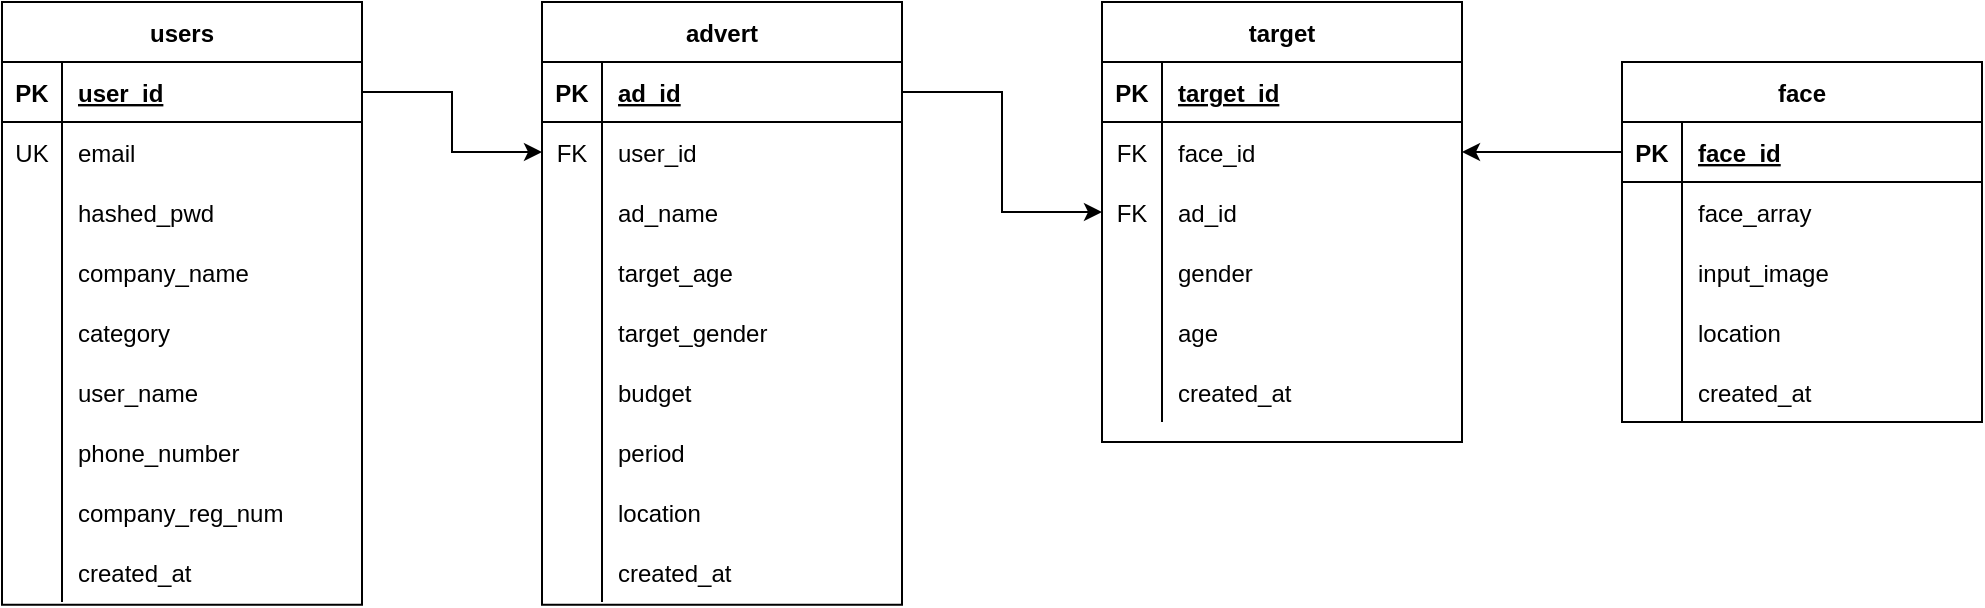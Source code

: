 <mxfile version="14.7.0" type="google"><diagram id="CZwCJWjIGZkeecl9-mj0" name="Page-1"><mxGraphModel dx="1038" dy="491" grid="1" gridSize="10" guides="1" tooltips="1" connect="1" arrows="1" fold="1" page="1" pageScale="1" pageWidth="827" pageHeight="1169" math="0" shadow="0"><root><mxCell id="0"/><mxCell id="1" parent="0"/><mxCell id="fXYCwW0xZUw60twpheFe-2" value="users" style="shape=table;startSize=30;container=1;collapsible=1;childLayout=tableLayout;fixedRows=1;rowLines=0;fontStyle=1;align=center;resizeLast=1;" parent="1" vertex="1"><mxGeometry x="30" y="100" width="180" height="301.43" as="geometry"/></mxCell><mxCell id="fXYCwW0xZUw60twpheFe-3" value="" style="shape=partialRectangle;collapsible=0;dropTarget=0;pointerEvents=0;fillColor=none;top=0;left=0;bottom=1;right=0;points=[[0,0.5],[1,0.5]];portConstraint=eastwest;" parent="fXYCwW0xZUw60twpheFe-2" vertex="1"><mxGeometry y="30" width="180" height="30" as="geometry"/></mxCell><mxCell id="fXYCwW0xZUw60twpheFe-4" value="PK" style="shape=partialRectangle;connectable=0;fillColor=none;top=0;left=0;bottom=0;right=0;fontStyle=1;overflow=hidden;" parent="fXYCwW0xZUw60twpheFe-3" vertex="1"><mxGeometry width="30" height="30" as="geometry"/></mxCell><mxCell id="fXYCwW0xZUw60twpheFe-5" value="user_id" style="shape=partialRectangle;connectable=0;fillColor=none;top=0;left=0;bottom=0;right=0;align=left;spacingLeft=6;fontStyle=5;overflow=hidden;" parent="fXYCwW0xZUw60twpheFe-3" vertex="1"><mxGeometry x="30" width="150" height="30" as="geometry"/></mxCell><mxCell id="fXYCwW0xZUw60twpheFe-6" value="" style="shape=partialRectangle;collapsible=0;dropTarget=0;pointerEvents=0;fillColor=none;top=0;left=0;bottom=0;right=0;points=[[0,0.5],[1,0.5]];portConstraint=eastwest;" parent="fXYCwW0xZUw60twpheFe-2" vertex="1"><mxGeometry y="60" width="180" height="30" as="geometry"/></mxCell><mxCell id="fXYCwW0xZUw60twpheFe-7" value="UK" style="shape=partialRectangle;connectable=0;fillColor=none;top=0;left=0;bottom=0;right=0;editable=1;overflow=hidden;" parent="fXYCwW0xZUw60twpheFe-6" vertex="1"><mxGeometry width="30" height="30" as="geometry"/></mxCell><mxCell id="fXYCwW0xZUw60twpheFe-8" value="email" style="shape=partialRectangle;connectable=0;fillColor=none;top=0;left=0;bottom=0;right=0;align=left;spacingLeft=6;overflow=hidden;" parent="fXYCwW0xZUw60twpheFe-6" vertex="1"><mxGeometry x="30" width="150" height="30" as="geometry"/></mxCell><mxCell id="fXYCwW0xZUw60twpheFe-9" value="" style="shape=partialRectangle;collapsible=0;dropTarget=0;pointerEvents=0;fillColor=none;top=0;left=0;bottom=0;right=0;points=[[0,0.5],[1,0.5]];portConstraint=eastwest;" parent="fXYCwW0xZUw60twpheFe-2" vertex="1"><mxGeometry y="90" width="180" height="30" as="geometry"/></mxCell><mxCell id="fXYCwW0xZUw60twpheFe-10" value="" style="shape=partialRectangle;connectable=0;fillColor=none;top=0;left=0;bottom=0;right=0;editable=1;overflow=hidden;" parent="fXYCwW0xZUw60twpheFe-9" vertex="1"><mxGeometry width="30" height="30" as="geometry"/></mxCell><mxCell id="fXYCwW0xZUw60twpheFe-11" value="hashed_pwd" style="shape=partialRectangle;connectable=0;fillColor=none;top=0;left=0;bottom=0;right=0;align=left;spacingLeft=6;overflow=hidden;" parent="fXYCwW0xZUw60twpheFe-9" vertex="1"><mxGeometry x="30" width="150" height="30" as="geometry"/></mxCell><mxCell id="fXYCwW0xZUw60twpheFe-12" value="" style="shape=partialRectangle;collapsible=0;dropTarget=0;pointerEvents=0;fillColor=none;top=0;left=0;bottom=0;right=0;points=[[0,0.5],[1,0.5]];portConstraint=eastwest;" parent="fXYCwW0xZUw60twpheFe-2" vertex="1"><mxGeometry y="120" width="180" height="30" as="geometry"/></mxCell><mxCell id="fXYCwW0xZUw60twpheFe-13" value="" style="shape=partialRectangle;connectable=0;fillColor=none;top=0;left=0;bottom=0;right=0;editable=1;overflow=hidden;" parent="fXYCwW0xZUw60twpheFe-12" vertex="1"><mxGeometry width="30" height="30" as="geometry"/></mxCell><mxCell id="fXYCwW0xZUw60twpheFe-14" value="company_name" style="shape=partialRectangle;connectable=0;fillColor=none;top=0;left=0;bottom=0;right=0;align=left;spacingLeft=6;overflow=hidden;" parent="fXYCwW0xZUw60twpheFe-12" vertex="1"><mxGeometry x="30" width="150" height="30" as="geometry"/></mxCell><mxCell id="fXYCwW0xZUw60twpheFe-15" value="" style="shape=partialRectangle;collapsible=0;dropTarget=0;pointerEvents=0;fillColor=none;top=0;left=0;bottom=0;right=0;points=[[0,0.5],[1,0.5]];portConstraint=eastwest;" parent="fXYCwW0xZUw60twpheFe-2" vertex="1"><mxGeometry y="150" width="180" height="30" as="geometry"/></mxCell><mxCell id="fXYCwW0xZUw60twpheFe-16" value="" style="shape=partialRectangle;connectable=0;fillColor=none;top=0;left=0;bottom=0;right=0;editable=1;overflow=hidden;" parent="fXYCwW0xZUw60twpheFe-15" vertex="1"><mxGeometry width="30" height="30" as="geometry"/></mxCell><mxCell id="fXYCwW0xZUw60twpheFe-17" value="category" style="shape=partialRectangle;connectable=0;fillColor=none;top=0;left=0;bottom=0;right=0;align=left;spacingLeft=6;overflow=hidden;" parent="fXYCwW0xZUw60twpheFe-15" vertex="1"><mxGeometry x="30" width="150" height="30" as="geometry"/></mxCell><mxCell id="fXYCwW0xZUw60twpheFe-18" value="" style="shape=partialRectangle;collapsible=0;dropTarget=0;pointerEvents=0;fillColor=none;top=0;left=0;bottom=0;right=0;points=[[0,0.5],[1,0.5]];portConstraint=eastwest;" parent="fXYCwW0xZUw60twpheFe-2" vertex="1"><mxGeometry y="180" width="180" height="30" as="geometry"/></mxCell><mxCell id="fXYCwW0xZUw60twpheFe-19" value="" style="shape=partialRectangle;connectable=0;fillColor=none;top=0;left=0;bottom=0;right=0;editable=1;overflow=hidden;" parent="fXYCwW0xZUw60twpheFe-18" vertex="1"><mxGeometry width="30" height="30" as="geometry"/></mxCell><mxCell id="fXYCwW0xZUw60twpheFe-20" value="user_name" style="shape=partialRectangle;connectable=0;fillColor=none;top=0;left=0;bottom=0;right=0;align=left;spacingLeft=6;overflow=hidden;" parent="fXYCwW0xZUw60twpheFe-18" vertex="1"><mxGeometry x="30" width="150" height="30" as="geometry"/></mxCell><mxCell id="fXYCwW0xZUw60twpheFe-21" value="" style="shape=partialRectangle;collapsible=0;dropTarget=0;pointerEvents=0;fillColor=none;top=0;left=0;bottom=0;right=0;points=[[0,0.5],[1,0.5]];portConstraint=eastwest;" parent="fXYCwW0xZUw60twpheFe-2" vertex="1"><mxGeometry y="210" width="180" height="30" as="geometry"/></mxCell><mxCell id="fXYCwW0xZUw60twpheFe-22" value="" style="shape=partialRectangle;connectable=0;fillColor=none;top=0;left=0;bottom=0;right=0;editable=1;overflow=hidden;" parent="fXYCwW0xZUw60twpheFe-21" vertex="1"><mxGeometry width="30" height="30" as="geometry"/></mxCell><mxCell id="fXYCwW0xZUw60twpheFe-23" value="phone_number" style="shape=partialRectangle;connectable=0;fillColor=none;top=0;left=0;bottom=0;right=0;align=left;spacingLeft=6;overflow=hidden;" parent="fXYCwW0xZUw60twpheFe-21" vertex="1"><mxGeometry x="30" width="150" height="30" as="geometry"/></mxCell><mxCell id="fXYCwW0xZUw60twpheFe-24" value="" style="shape=partialRectangle;collapsible=0;dropTarget=0;pointerEvents=0;fillColor=none;top=0;left=0;bottom=0;right=0;points=[[0,0.5],[1,0.5]];portConstraint=eastwest;" parent="fXYCwW0xZUw60twpheFe-2" vertex="1"><mxGeometry y="240" width="180" height="30" as="geometry"/></mxCell><mxCell id="fXYCwW0xZUw60twpheFe-25" value="" style="shape=partialRectangle;connectable=0;fillColor=none;top=0;left=0;bottom=0;right=0;editable=1;overflow=hidden;" parent="fXYCwW0xZUw60twpheFe-24" vertex="1"><mxGeometry width="30" height="30" as="geometry"/></mxCell><mxCell id="fXYCwW0xZUw60twpheFe-26" value="company_reg_num" style="shape=partialRectangle;connectable=0;fillColor=none;top=0;left=0;bottom=0;right=0;align=left;spacingLeft=6;overflow=hidden;" parent="fXYCwW0xZUw60twpheFe-24" vertex="1"><mxGeometry x="30" width="150" height="30" as="geometry"/></mxCell><mxCell id="fXYCwW0xZUw60twpheFe-27" value="" style="shape=partialRectangle;collapsible=0;dropTarget=0;pointerEvents=0;fillColor=none;top=0;left=0;bottom=0;right=0;points=[[0,0.5],[1,0.5]];portConstraint=eastwest;" parent="fXYCwW0xZUw60twpheFe-2" vertex="1"><mxGeometry y="270" width="180" height="30" as="geometry"/></mxCell><mxCell id="fXYCwW0xZUw60twpheFe-28" value="" style="shape=partialRectangle;connectable=0;fillColor=none;top=0;left=0;bottom=0;right=0;editable=1;overflow=hidden;" parent="fXYCwW0xZUw60twpheFe-27" vertex="1"><mxGeometry width="30" height="30" as="geometry"/></mxCell><mxCell id="fXYCwW0xZUw60twpheFe-29" value="created_at" style="shape=partialRectangle;connectable=0;fillColor=none;top=0;left=0;bottom=0;right=0;align=left;spacingLeft=6;overflow=hidden;" parent="fXYCwW0xZUw60twpheFe-27" vertex="1"><mxGeometry x="30" width="150" height="30" as="geometry"/></mxCell><mxCell id="fXYCwW0xZUw60twpheFe-30" value="advert" style="shape=table;startSize=30;container=1;collapsible=1;childLayout=tableLayout;fixedRows=1;rowLines=0;fontStyle=1;align=center;resizeLast=1;" parent="1" vertex="1"><mxGeometry x="300" y="100" width="180" height="301.43" as="geometry"/></mxCell><mxCell id="fXYCwW0xZUw60twpheFe-31" value="" style="shape=partialRectangle;collapsible=0;dropTarget=0;pointerEvents=0;fillColor=none;top=0;left=0;bottom=1;right=0;points=[[0,0.5],[1,0.5]];portConstraint=eastwest;" parent="fXYCwW0xZUw60twpheFe-30" vertex="1"><mxGeometry y="30" width="180" height="30" as="geometry"/></mxCell><mxCell id="fXYCwW0xZUw60twpheFe-32" value="PK" style="shape=partialRectangle;connectable=0;fillColor=none;top=0;left=0;bottom=0;right=0;fontStyle=1;overflow=hidden;" parent="fXYCwW0xZUw60twpheFe-31" vertex="1"><mxGeometry width="30" height="30" as="geometry"/></mxCell><mxCell id="fXYCwW0xZUw60twpheFe-33" value="ad_id" style="shape=partialRectangle;connectable=0;fillColor=none;top=0;left=0;bottom=0;right=0;align=left;spacingLeft=6;fontStyle=5;overflow=hidden;" parent="fXYCwW0xZUw60twpheFe-31" vertex="1"><mxGeometry x="30" width="150" height="30" as="geometry"/></mxCell><mxCell id="fXYCwW0xZUw60twpheFe-34" value="" style="shape=partialRectangle;collapsible=0;dropTarget=0;pointerEvents=0;fillColor=none;top=0;left=0;bottom=0;right=0;points=[[0,0.5],[1,0.5]];portConstraint=eastwest;" parent="fXYCwW0xZUw60twpheFe-30" vertex="1"><mxGeometry y="60" width="180" height="30" as="geometry"/></mxCell><mxCell id="fXYCwW0xZUw60twpheFe-35" value="FK" style="shape=partialRectangle;connectable=0;fillColor=none;top=0;left=0;bottom=0;right=0;editable=1;overflow=hidden;" parent="fXYCwW0xZUw60twpheFe-34" vertex="1"><mxGeometry width="30" height="30" as="geometry"/></mxCell><mxCell id="fXYCwW0xZUw60twpheFe-36" value="user_id" style="shape=partialRectangle;connectable=0;fillColor=none;top=0;left=0;bottom=0;right=0;align=left;spacingLeft=6;overflow=hidden;" parent="fXYCwW0xZUw60twpheFe-34" vertex="1"><mxGeometry x="30" width="150" height="30" as="geometry"/></mxCell><mxCell id="fXYCwW0xZUw60twpheFe-37" value="" style="shape=partialRectangle;collapsible=0;dropTarget=0;pointerEvents=0;fillColor=none;top=0;left=0;bottom=0;right=0;points=[[0,0.5],[1,0.5]];portConstraint=eastwest;" parent="fXYCwW0xZUw60twpheFe-30" vertex="1"><mxGeometry y="90" width="180" height="30" as="geometry"/></mxCell><mxCell id="fXYCwW0xZUw60twpheFe-38" value="" style="shape=partialRectangle;connectable=0;fillColor=none;top=0;left=0;bottom=0;right=0;editable=1;overflow=hidden;" parent="fXYCwW0xZUw60twpheFe-37" vertex="1"><mxGeometry width="30" height="30" as="geometry"/></mxCell><mxCell id="fXYCwW0xZUw60twpheFe-39" value="ad_name" style="shape=partialRectangle;connectable=0;fillColor=none;top=0;left=0;bottom=0;right=0;align=left;spacingLeft=6;overflow=hidden;" parent="fXYCwW0xZUw60twpheFe-37" vertex="1"><mxGeometry x="30" width="150" height="30" as="geometry"/></mxCell><mxCell id="fXYCwW0xZUw60twpheFe-40" value="" style="shape=partialRectangle;collapsible=0;dropTarget=0;pointerEvents=0;fillColor=none;top=0;left=0;bottom=0;right=0;points=[[0,0.5],[1,0.5]];portConstraint=eastwest;" parent="fXYCwW0xZUw60twpheFe-30" vertex="1"><mxGeometry y="120" width="180" height="30" as="geometry"/></mxCell><mxCell id="fXYCwW0xZUw60twpheFe-41" value="" style="shape=partialRectangle;connectable=0;fillColor=none;top=0;left=0;bottom=0;right=0;editable=1;overflow=hidden;" parent="fXYCwW0xZUw60twpheFe-40" vertex="1"><mxGeometry width="30" height="30" as="geometry"/></mxCell><mxCell id="fXYCwW0xZUw60twpheFe-42" value="target_age" style="shape=partialRectangle;connectable=0;fillColor=none;top=0;left=0;bottom=0;right=0;align=left;spacingLeft=6;overflow=hidden;" parent="fXYCwW0xZUw60twpheFe-40" vertex="1"><mxGeometry x="30" width="150" height="30" as="geometry"/></mxCell><mxCell id="fXYCwW0xZUw60twpheFe-43" value="" style="shape=partialRectangle;collapsible=0;dropTarget=0;pointerEvents=0;fillColor=none;top=0;left=0;bottom=0;right=0;points=[[0,0.5],[1,0.5]];portConstraint=eastwest;" parent="fXYCwW0xZUw60twpheFe-30" vertex="1"><mxGeometry y="150" width="180" height="30" as="geometry"/></mxCell><mxCell id="fXYCwW0xZUw60twpheFe-44" value="" style="shape=partialRectangle;connectable=0;fillColor=none;top=0;left=0;bottom=0;right=0;editable=1;overflow=hidden;" parent="fXYCwW0xZUw60twpheFe-43" vertex="1"><mxGeometry width="30" height="30" as="geometry"/></mxCell><mxCell id="fXYCwW0xZUw60twpheFe-45" value="target_gender" style="shape=partialRectangle;connectable=0;fillColor=none;top=0;left=0;bottom=0;right=0;align=left;spacingLeft=6;overflow=hidden;" parent="fXYCwW0xZUw60twpheFe-43" vertex="1"><mxGeometry x="30" width="150" height="30" as="geometry"/></mxCell><mxCell id="fXYCwW0xZUw60twpheFe-46" value="" style="shape=partialRectangle;collapsible=0;dropTarget=0;pointerEvents=0;fillColor=none;top=0;left=0;bottom=0;right=0;points=[[0,0.5],[1,0.5]];portConstraint=eastwest;" parent="fXYCwW0xZUw60twpheFe-30" vertex="1"><mxGeometry y="180" width="180" height="30" as="geometry"/></mxCell><mxCell id="fXYCwW0xZUw60twpheFe-47" value="" style="shape=partialRectangle;connectable=0;fillColor=none;top=0;left=0;bottom=0;right=0;editable=1;overflow=hidden;" parent="fXYCwW0xZUw60twpheFe-46" vertex="1"><mxGeometry width="30" height="30" as="geometry"/></mxCell><mxCell id="fXYCwW0xZUw60twpheFe-48" value="budget" style="shape=partialRectangle;connectable=0;fillColor=none;top=0;left=0;bottom=0;right=0;align=left;spacingLeft=6;overflow=hidden;" parent="fXYCwW0xZUw60twpheFe-46" vertex="1"><mxGeometry x="30" width="150" height="30" as="geometry"/></mxCell><mxCell id="fXYCwW0xZUw60twpheFe-49" value="" style="shape=partialRectangle;collapsible=0;dropTarget=0;pointerEvents=0;fillColor=none;top=0;left=0;bottom=0;right=0;points=[[0,0.5],[1,0.5]];portConstraint=eastwest;" parent="fXYCwW0xZUw60twpheFe-30" vertex="1"><mxGeometry y="210" width="180" height="30" as="geometry"/></mxCell><mxCell id="fXYCwW0xZUw60twpheFe-50" value="" style="shape=partialRectangle;connectable=0;fillColor=none;top=0;left=0;bottom=0;right=0;editable=1;overflow=hidden;" parent="fXYCwW0xZUw60twpheFe-49" vertex="1"><mxGeometry width="30" height="30" as="geometry"/></mxCell><mxCell id="fXYCwW0xZUw60twpheFe-51" value="period" style="shape=partialRectangle;connectable=0;fillColor=none;top=0;left=0;bottom=0;right=0;align=left;spacingLeft=6;overflow=hidden;" parent="fXYCwW0xZUw60twpheFe-49" vertex="1"><mxGeometry x="30" width="150" height="30" as="geometry"/></mxCell><mxCell id="fXYCwW0xZUw60twpheFe-52" value="" style="shape=partialRectangle;collapsible=0;dropTarget=0;pointerEvents=0;fillColor=none;top=0;left=0;bottom=0;right=0;points=[[0,0.5],[1,0.5]];portConstraint=eastwest;" parent="fXYCwW0xZUw60twpheFe-30" vertex="1"><mxGeometry y="240" width="180" height="30" as="geometry"/></mxCell><mxCell id="fXYCwW0xZUw60twpheFe-53" value="" style="shape=partialRectangle;connectable=0;fillColor=none;top=0;left=0;bottom=0;right=0;editable=1;overflow=hidden;" parent="fXYCwW0xZUw60twpheFe-52" vertex="1"><mxGeometry width="30" height="30" as="geometry"/></mxCell><mxCell id="fXYCwW0xZUw60twpheFe-54" value="location" style="shape=partialRectangle;connectable=0;fillColor=none;top=0;left=0;bottom=0;right=0;align=left;spacingLeft=6;overflow=hidden;" parent="fXYCwW0xZUw60twpheFe-52" vertex="1"><mxGeometry x="30" width="150" height="30" as="geometry"/></mxCell><mxCell id="fXYCwW0xZUw60twpheFe-55" value="" style="shape=partialRectangle;collapsible=0;dropTarget=0;pointerEvents=0;fillColor=none;top=0;left=0;bottom=0;right=0;points=[[0,0.5],[1,0.5]];portConstraint=eastwest;" parent="fXYCwW0xZUw60twpheFe-30" vertex="1"><mxGeometry y="270" width="180" height="30" as="geometry"/></mxCell><mxCell id="fXYCwW0xZUw60twpheFe-56" value="" style="shape=partialRectangle;connectable=0;fillColor=none;top=0;left=0;bottom=0;right=0;editable=1;overflow=hidden;" parent="fXYCwW0xZUw60twpheFe-55" vertex="1"><mxGeometry width="30" height="30" as="geometry"/></mxCell><mxCell id="fXYCwW0xZUw60twpheFe-57" value="created_at" style="shape=partialRectangle;connectable=0;fillColor=none;top=0;left=0;bottom=0;right=0;align=left;spacingLeft=6;overflow=hidden;" parent="fXYCwW0xZUw60twpheFe-55" vertex="1"><mxGeometry x="30" width="150" height="30" as="geometry"/></mxCell><mxCell id="fXYCwW0xZUw60twpheFe-58" value="target" style="shape=table;startSize=30;container=1;collapsible=1;childLayout=tableLayout;fixedRows=1;rowLines=0;fontStyle=1;align=center;resizeLast=1;" parent="1" vertex="1"><mxGeometry x="580" y="100" width="180" height="220" as="geometry"/></mxCell><mxCell id="fXYCwW0xZUw60twpheFe-59" value="" style="shape=partialRectangle;collapsible=0;dropTarget=0;pointerEvents=0;fillColor=none;top=0;left=0;bottom=1;right=0;points=[[0,0.5],[1,0.5]];portConstraint=eastwest;" parent="fXYCwW0xZUw60twpheFe-58" vertex="1"><mxGeometry y="30" width="180" height="30" as="geometry"/></mxCell><mxCell id="fXYCwW0xZUw60twpheFe-60" value="PK" style="shape=partialRectangle;connectable=0;fillColor=none;top=0;left=0;bottom=0;right=0;fontStyle=1;overflow=hidden;" parent="fXYCwW0xZUw60twpheFe-59" vertex="1"><mxGeometry width="30" height="30" as="geometry"/></mxCell><mxCell id="fXYCwW0xZUw60twpheFe-61" value="target_id" style="shape=partialRectangle;connectable=0;fillColor=none;top=0;left=0;bottom=0;right=0;align=left;spacingLeft=6;fontStyle=5;overflow=hidden;" parent="fXYCwW0xZUw60twpheFe-59" vertex="1"><mxGeometry x="30" width="150" height="30" as="geometry"/></mxCell><mxCell id="fXYCwW0xZUw60twpheFe-62" value="" style="shape=partialRectangle;collapsible=0;dropTarget=0;pointerEvents=0;fillColor=none;top=0;left=0;bottom=0;right=0;points=[[0,0.5],[1,0.5]];portConstraint=eastwest;" parent="fXYCwW0xZUw60twpheFe-58" vertex="1"><mxGeometry y="60" width="180" height="30" as="geometry"/></mxCell><mxCell id="fXYCwW0xZUw60twpheFe-63" value="FK" style="shape=partialRectangle;connectable=0;fillColor=none;top=0;left=0;bottom=0;right=0;editable=1;overflow=hidden;" parent="fXYCwW0xZUw60twpheFe-62" vertex="1"><mxGeometry width="30" height="30" as="geometry"/></mxCell><mxCell id="fXYCwW0xZUw60twpheFe-64" value="face_id" style="shape=partialRectangle;connectable=0;fillColor=none;top=0;left=0;bottom=0;right=0;align=left;spacingLeft=6;overflow=hidden;" parent="fXYCwW0xZUw60twpheFe-62" vertex="1"><mxGeometry x="30" width="150" height="30" as="geometry"/></mxCell><mxCell id="fXYCwW0xZUw60twpheFe-65" value="" style="shape=partialRectangle;collapsible=0;dropTarget=0;pointerEvents=0;fillColor=none;top=0;left=0;bottom=0;right=0;points=[[0,0.5],[1,0.5]];portConstraint=eastwest;" parent="fXYCwW0xZUw60twpheFe-58" vertex="1"><mxGeometry y="90" width="180" height="30" as="geometry"/></mxCell><mxCell id="fXYCwW0xZUw60twpheFe-66" value="FK" style="shape=partialRectangle;connectable=0;fillColor=none;top=0;left=0;bottom=0;right=0;editable=1;overflow=hidden;" parent="fXYCwW0xZUw60twpheFe-65" vertex="1"><mxGeometry width="30" height="30" as="geometry"/></mxCell><mxCell id="fXYCwW0xZUw60twpheFe-67" value="ad_id" style="shape=partialRectangle;connectable=0;fillColor=none;top=0;left=0;bottom=0;right=0;align=left;spacingLeft=6;overflow=hidden;" parent="fXYCwW0xZUw60twpheFe-65" vertex="1"><mxGeometry x="30" width="150" height="30" as="geometry"/></mxCell><mxCell id="fXYCwW0xZUw60twpheFe-68" value="" style="shape=partialRectangle;collapsible=0;dropTarget=0;pointerEvents=0;fillColor=none;top=0;left=0;bottom=0;right=0;points=[[0,0.5],[1,0.5]];portConstraint=eastwest;" parent="fXYCwW0xZUw60twpheFe-58" vertex="1"><mxGeometry y="120" width="180" height="30" as="geometry"/></mxCell><mxCell id="fXYCwW0xZUw60twpheFe-69" value="" style="shape=partialRectangle;connectable=0;fillColor=none;top=0;left=0;bottom=0;right=0;editable=1;overflow=hidden;" parent="fXYCwW0xZUw60twpheFe-68" vertex="1"><mxGeometry width="30" height="30" as="geometry"/></mxCell><mxCell id="fXYCwW0xZUw60twpheFe-70" value="gender" style="shape=partialRectangle;connectable=0;fillColor=none;top=0;left=0;bottom=0;right=0;align=left;spacingLeft=6;overflow=hidden;" parent="fXYCwW0xZUw60twpheFe-68" vertex="1"><mxGeometry x="30" width="150" height="30" as="geometry"/></mxCell><mxCell id="fXYCwW0xZUw60twpheFe-71" value="" style="shape=partialRectangle;collapsible=0;dropTarget=0;pointerEvents=0;fillColor=none;top=0;left=0;bottom=0;right=0;points=[[0,0.5],[1,0.5]];portConstraint=eastwest;" parent="fXYCwW0xZUw60twpheFe-58" vertex="1"><mxGeometry y="150" width="180" height="30" as="geometry"/></mxCell><mxCell id="fXYCwW0xZUw60twpheFe-72" value="" style="shape=partialRectangle;connectable=0;fillColor=none;top=0;left=0;bottom=0;right=0;editable=1;overflow=hidden;" parent="fXYCwW0xZUw60twpheFe-71" vertex="1"><mxGeometry width="30" height="30" as="geometry"/></mxCell><mxCell id="fXYCwW0xZUw60twpheFe-73" value="age" style="shape=partialRectangle;connectable=0;fillColor=none;top=0;left=0;bottom=0;right=0;align=left;spacingLeft=6;overflow=hidden;" parent="fXYCwW0xZUw60twpheFe-71" vertex="1"><mxGeometry x="30" width="150" height="30" as="geometry"/></mxCell><mxCell id="fXYCwW0xZUw60twpheFe-74" value="" style="shape=partialRectangle;collapsible=0;dropTarget=0;pointerEvents=0;fillColor=none;top=0;left=0;bottom=0;right=0;points=[[0,0.5],[1,0.5]];portConstraint=eastwest;" parent="fXYCwW0xZUw60twpheFe-58" vertex="1"><mxGeometry y="180" width="180" height="30" as="geometry"/></mxCell><mxCell id="fXYCwW0xZUw60twpheFe-75" value="" style="shape=partialRectangle;connectable=0;fillColor=none;top=0;left=0;bottom=0;right=0;editable=1;overflow=hidden;" parent="fXYCwW0xZUw60twpheFe-74" vertex="1"><mxGeometry width="30" height="30" as="geometry"/></mxCell><mxCell id="fXYCwW0xZUw60twpheFe-76" value="created_at" style="shape=partialRectangle;connectable=0;fillColor=none;top=0;left=0;bottom=0;right=0;align=left;spacingLeft=6;overflow=hidden;" parent="fXYCwW0xZUw60twpheFe-74" vertex="1"><mxGeometry x="30" width="150" height="30" as="geometry"/></mxCell><mxCell id="fXYCwW0xZUw60twpheFe-77" value="face" style="shape=table;startSize=30;container=1;collapsible=1;childLayout=tableLayout;fixedRows=1;rowLines=0;fontStyle=1;align=center;resizeLast=1;" parent="1" vertex="1"><mxGeometry x="840" y="130.002" width="180" height="180" as="geometry"/></mxCell><mxCell id="fXYCwW0xZUw60twpheFe-78" value="" style="shape=partialRectangle;collapsible=0;dropTarget=0;pointerEvents=0;fillColor=none;top=0;left=0;bottom=1;right=0;points=[[0,0.5],[1,0.5]];portConstraint=eastwest;" parent="fXYCwW0xZUw60twpheFe-77" vertex="1"><mxGeometry y="30" width="180" height="30" as="geometry"/></mxCell><mxCell id="fXYCwW0xZUw60twpheFe-79" value="PK" style="shape=partialRectangle;connectable=0;fillColor=none;top=0;left=0;bottom=0;right=0;fontStyle=1;overflow=hidden;" parent="fXYCwW0xZUw60twpheFe-78" vertex="1"><mxGeometry width="30" height="30" as="geometry"/></mxCell><mxCell id="fXYCwW0xZUw60twpheFe-80" value="face_id" style="shape=partialRectangle;connectable=0;fillColor=none;top=0;left=0;bottom=0;right=0;align=left;spacingLeft=6;fontStyle=5;overflow=hidden;" parent="fXYCwW0xZUw60twpheFe-78" vertex="1"><mxGeometry x="30" width="150" height="30" as="geometry"/></mxCell><mxCell id="fXYCwW0xZUw60twpheFe-81" value="" style="shape=partialRectangle;collapsible=0;dropTarget=0;pointerEvents=0;fillColor=none;top=0;left=0;bottom=0;right=0;points=[[0,0.5],[1,0.5]];portConstraint=eastwest;" parent="fXYCwW0xZUw60twpheFe-77" vertex="1"><mxGeometry y="60" width="180" height="30" as="geometry"/></mxCell><mxCell id="fXYCwW0xZUw60twpheFe-82" value="" style="shape=partialRectangle;connectable=0;fillColor=none;top=0;left=0;bottom=0;right=0;editable=1;overflow=hidden;" parent="fXYCwW0xZUw60twpheFe-81" vertex="1"><mxGeometry width="30" height="30" as="geometry"/></mxCell><mxCell id="fXYCwW0xZUw60twpheFe-83" value="face_array" style="shape=partialRectangle;connectable=0;fillColor=none;top=0;left=0;bottom=0;right=0;align=left;spacingLeft=6;overflow=hidden;" parent="fXYCwW0xZUw60twpheFe-81" vertex="1"><mxGeometry x="30" width="150" height="30" as="geometry"/></mxCell><mxCell id="fXYCwW0xZUw60twpheFe-84" value="" style="shape=partialRectangle;collapsible=0;dropTarget=0;pointerEvents=0;fillColor=none;top=0;left=0;bottom=0;right=0;points=[[0,0.5],[1,0.5]];portConstraint=eastwest;" parent="fXYCwW0xZUw60twpheFe-77" vertex="1"><mxGeometry y="90" width="180" height="30" as="geometry"/></mxCell><mxCell id="fXYCwW0xZUw60twpheFe-85" value="" style="shape=partialRectangle;connectable=0;fillColor=none;top=0;left=0;bottom=0;right=0;editable=1;overflow=hidden;" parent="fXYCwW0xZUw60twpheFe-84" vertex="1"><mxGeometry width="30" height="30" as="geometry"/></mxCell><mxCell id="fXYCwW0xZUw60twpheFe-86" value="input_image" style="shape=partialRectangle;connectable=0;fillColor=none;top=0;left=0;bottom=0;right=0;align=left;spacingLeft=6;overflow=hidden;" parent="fXYCwW0xZUw60twpheFe-84" vertex="1"><mxGeometry x="30" width="150" height="30" as="geometry"/></mxCell><mxCell id="fXYCwW0xZUw60twpheFe-93" value="" style="shape=partialRectangle;collapsible=0;dropTarget=0;pointerEvents=0;fillColor=none;top=0;left=0;bottom=0;right=0;points=[[0,0.5],[1,0.5]];portConstraint=eastwest;" parent="fXYCwW0xZUw60twpheFe-77" vertex="1"><mxGeometry y="120" width="180" height="30" as="geometry"/></mxCell><mxCell id="fXYCwW0xZUw60twpheFe-94" value="" style="shape=partialRectangle;connectable=0;fillColor=none;top=0;left=0;bottom=0;right=0;editable=1;overflow=hidden;" parent="fXYCwW0xZUw60twpheFe-93" vertex="1"><mxGeometry width="30" height="30" as="geometry"/></mxCell><mxCell id="fXYCwW0xZUw60twpheFe-95" value="location" style="shape=partialRectangle;connectable=0;fillColor=none;top=0;left=0;bottom=0;right=0;align=left;spacingLeft=6;overflow=hidden;" parent="fXYCwW0xZUw60twpheFe-93" vertex="1"><mxGeometry x="30" width="150" height="30" as="geometry"/></mxCell><mxCell id="fXYCwW0xZUw60twpheFe-87" value="" style="shape=partialRectangle;collapsible=0;dropTarget=0;pointerEvents=0;fillColor=none;top=0;left=0;bottom=0;right=0;points=[[0,0.5],[1,0.5]];portConstraint=eastwest;" parent="fXYCwW0xZUw60twpheFe-77" vertex="1"><mxGeometry y="150" width="180" height="30" as="geometry"/></mxCell><mxCell id="fXYCwW0xZUw60twpheFe-88" value="" style="shape=partialRectangle;connectable=0;fillColor=none;top=0;left=0;bottom=0;right=0;editable=1;overflow=hidden;" parent="fXYCwW0xZUw60twpheFe-87" vertex="1"><mxGeometry width="30" height="30" as="geometry"/></mxCell><mxCell id="fXYCwW0xZUw60twpheFe-89" value="created_at" style="shape=partialRectangle;connectable=0;fillColor=none;top=0;left=0;bottom=0;right=0;align=left;spacingLeft=6;overflow=hidden;" parent="fXYCwW0xZUw60twpheFe-87" vertex="1"><mxGeometry x="30" width="150" height="30" as="geometry"/></mxCell><mxCell id="fXYCwW0xZUw60twpheFe-90" style="edgeStyle=orthogonalEdgeStyle;rounded=0;orthogonalLoop=1;jettySize=auto;html=1;entryX=1;entryY=0.5;entryDx=0;entryDy=0;" parent="1" source="fXYCwW0xZUw60twpheFe-78" target="fXYCwW0xZUw60twpheFe-62" edge="1"><mxGeometry relative="1" as="geometry"/></mxCell><mxCell id="fXYCwW0xZUw60twpheFe-91" style="edgeStyle=orthogonalEdgeStyle;rounded=0;orthogonalLoop=1;jettySize=auto;html=1;entryX=0;entryY=0.5;entryDx=0;entryDy=0;" parent="1" source="fXYCwW0xZUw60twpheFe-31" target="fXYCwW0xZUw60twpheFe-65" edge="1"><mxGeometry relative="1" as="geometry"/></mxCell><mxCell id="fXYCwW0xZUw60twpheFe-92" style="edgeStyle=orthogonalEdgeStyle;rounded=0;orthogonalLoop=1;jettySize=auto;html=1;entryX=0;entryY=0.5;entryDx=0;entryDy=0;" parent="1" source="fXYCwW0xZUw60twpheFe-3" target="fXYCwW0xZUw60twpheFe-34" edge="1"><mxGeometry relative="1" as="geometry"/></mxCell></root></mxGraphModel></diagram></mxfile>
